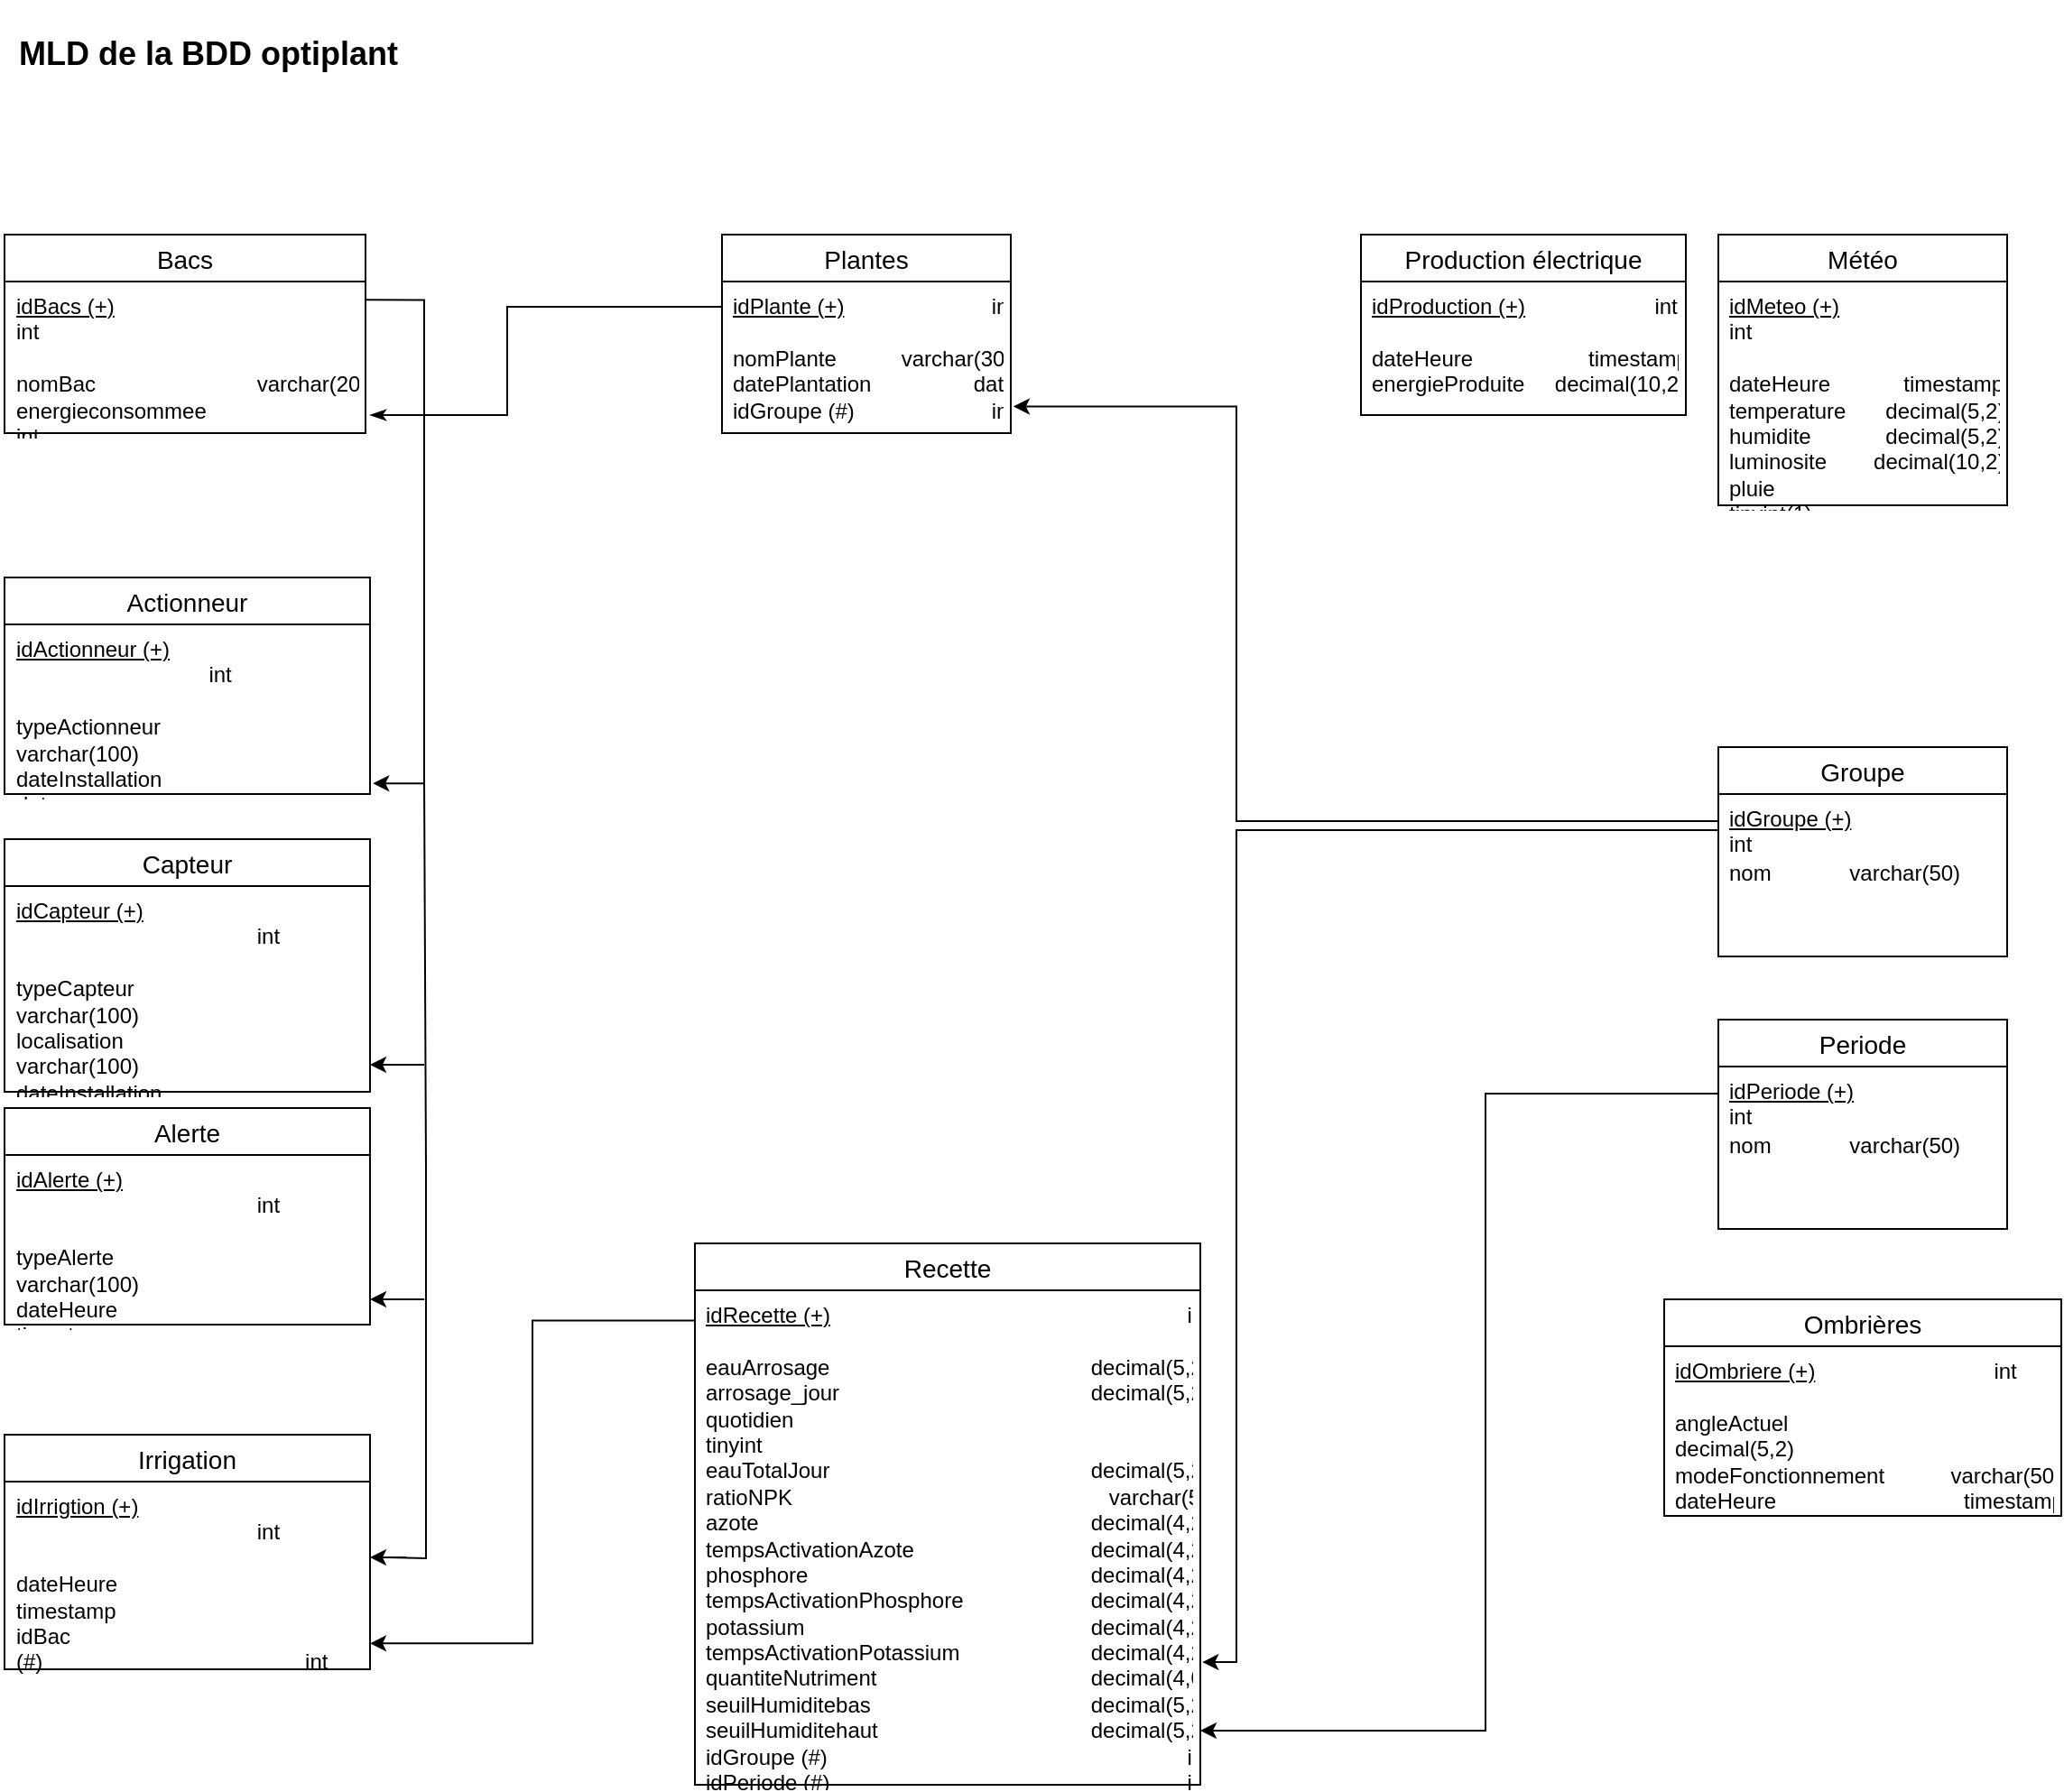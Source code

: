<mxfile version="26.0.16">
  <diagram id="C5RBs43oDa-KdzZeNtuy" name="Page-1">
    <mxGraphModel dx="599" dy="495" grid="1" gridSize="10" guides="1" tooltips="1" connect="1" arrows="1" fold="1" page="1" pageScale="1" pageWidth="1169" pageHeight="1654" math="0" shadow="0">
      <root>
        <mxCell id="WIyWlLk6GJQsqaUBKTNV-0" />
        <mxCell id="WIyWlLk6GJQsqaUBKTNV-1" parent="WIyWlLk6GJQsqaUBKTNV-0" />
        <mxCell id="0RJFwm6MSFstVG_xr5MZ-1" value="Bacs" style="swimlane;fontStyle=0;childLayout=stackLayout;horizontal=1;startSize=26;horizontalStack=0;resizeParent=1;resizeParentMax=0;resizeLast=0;collapsible=1;marginBottom=0;align=center;fontSize=14;" vertex="1" parent="WIyWlLk6GJQsqaUBKTNV-1">
          <mxGeometry x="17.5" y="130" width="200" height="110" as="geometry" />
        </mxCell>
        <mxCell id="0RJFwm6MSFstVG_xr5MZ-2" value="&lt;div&gt;&lt;u&gt;idBacs (+)&lt;/u&gt;&lt;span style=&quot;white-space: pre;&quot;&gt;&#x9;&lt;/span&gt;&lt;span style=&quot;white-space: pre;&quot;&gt;&#x9;&lt;/span&gt;&lt;span style=&quot;white-space: pre;&quot;&gt;&#x9;&lt;/span&gt;&amp;nbsp;&amp;nbsp;&amp;nbsp;&amp;nbsp;&amp;nbsp;&amp;nbsp;&amp;nbsp;&amp;nbsp;&amp;nbsp; &amp;nbsp; &amp;nbsp;&amp;nbsp; int&lt;br&gt;&lt;/div&gt;&lt;div&gt;&lt;br&gt;&lt;/div&gt;&lt;div&gt;nomBac&lt;span style=&quot;white-space: pre;&quot;&gt;&#x9;&lt;span style=&quot;white-space: pre;&quot;&gt;&#x9;&lt;/span&gt;              &lt;span style=&quot;white-space: pre;&quot;&gt;&#x9;&lt;/span&gt;varchar(20)&lt;/span&gt;&lt;/div&gt;&lt;div&gt;energieconsommee&lt;span style=&quot;white-space: pre;&quot;&gt;&#x9;&lt;/span&gt;&lt;span style=&quot;white-space: pre;&quot;&gt;&#x9;&lt;/span&gt;&amp;nbsp;&amp;nbsp;&amp;nbsp;&amp;nbsp;&amp;nbsp;&amp;nbsp; int&lt;br&gt;&lt;/div&gt;&lt;div&gt;idPlante (#)&lt;span style=&quot;white-space: pre;&quot;&gt;&#x9;&lt;/span&gt;&lt;span style=&quot;white-space: pre;&quot;&gt;&#x9;&lt;/span&gt;&lt;span style=&quot;white-space: pre;&quot;&gt;&#x9;&lt;/span&gt;&lt;span style=&quot;white-space: pre;&quot;&gt;&#x9;&lt;/span&gt;&amp;nbsp;&amp;nbsp;&amp;nbsp;&amp;nbsp;&amp;nbsp;&amp;nbsp; int&lt;br&gt;&lt;/div&gt;&lt;div&gt;&lt;br&gt;&lt;/div&gt;" style="text;strokeColor=none;fillColor=none;spacingLeft=4;spacingRight=4;overflow=hidden;rotatable=0;points=[[0,0.5],[1,0.5]];portConstraint=eastwest;fontSize=12;whiteSpace=wrap;html=1;" vertex="1" parent="0RJFwm6MSFstVG_xr5MZ-1">
          <mxGeometry y="26" width="200" height="84" as="geometry" />
        </mxCell>
        <mxCell id="0RJFwm6MSFstVG_xr5MZ-3" value="Plantes" style="swimlane;fontStyle=0;childLayout=stackLayout;horizontal=1;startSize=26;horizontalStack=0;resizeParent=1;resizeParentMax=0;resizeLast=0;collapsible=1;marginBottom=0;align=center;fontSize=14;" vertex="1" parent="WIyWlLk6GJQsqaUBKTNV-1">
          <mxGeometry x="415" y="130" width="160" height="110" as="geometry">
            <mxRectangle x="380" y="360" width="90" height="30" as="alternateBounds" />
          </mxGeometry>
        </mxCell>
        <mxCell id="0RJFwm6MSFstVG_xr5MZ-4" value="&lt;div&gt;&lt;u&gt;idPlante (+)&lt;/u&gt;&lt;span style=&quot;white-space: pre;&quot;&gt;&#x9;&lt;/span&gt;&lt;span style=&quot;white-space: pre;&quot;&gt;&#x9;&lt;/span&gt;&lt;span style=&quot;white-space: pre;&quot;&gt;&#x9;&lt;/span&gt;&amp;nbsp;&amp;nbsp; int&lt;u&gt;&lt;br&gt;&lt;/u&gt;&lt;/div&gt;&lt;div&gt;&lt;br&gt;&lt;/div&gt;&lt;div&gt;nomPlante&lt;span style=&quot;white-space: pre;&quot;&gt;&#x9;&lt;/span&gt;&amp;nbsp;&amp;nbsp;&amp;nbsp; &lt;span style=&quot;white-space: pre;&quot;&gt;varchar(30)&lt;/span&gt;&lt;/div&gt;&lt;div&gt;datePlantation&lt;span style=&quot;white-space: pre;&quot;&gt;&#x9;&lt;/span&gt;&lt;span style=&quot;white-space: pre;&quot;&gt;&#x9;&lt;/span&gt;&lt;span style=&quot;white-space: pre;&quot;&gt;&#x9;&lt;/span&gt;date&lt;/div&gt;&lt;div&gt;idGroupe (#)&lt;span style=&quot;white-space: pre;&quot;&gt;&#x9;&lt;/span&gt;&lt;span style=&quot;white-space: pre;&quot;&gt;&#x9;&lt;/span&gt;&lt;span style=&quot;white-space: pre;&quot;&gt;&#x9;&lt;/span&gt;&amp;nbsp;&amp;nbsp; int&lt;/div&gt;" style="text;strokeColor=none;fillColor=none;spacingLeft=4;spacingRight=4;overflow=hidden;rotatable=0;points=[[0,0.5],[1,0.5]];portConstraint=eastwest;fontSize=12;whiteSpace=wrap;html=1;" vertex="1" parent="0RJFwm6MSFstVG_xr5MZ-3">
          <mxGeometry y="26" width="160" height="84" as="geometry" />
        </mxCell>
        <mxCell id="0RJFwm6MSFstVG_xr5MZ-5" value="" style="endArrow=classicThin;html=1;rounded=0;endFill=1;edgeStyle=orthogonalEdgeStyle;" edge="1" parent="WIyWlLk6GJQsqaUBKTNV-1">
          <mxGeometry relative="1" as="geometry">
            <mxPoint x="415" y="170" as="sourcePoint" />
            <mxPoint x="220" y="230" as="targetPoint" />
            <Array as="points">
              <mxPoint x="296" y="170" />
              <mxPoint x="296" y="230" />
              <mxPoint x="230" y="230" />
            </Array>
          </mxGeometry>
        </mxCell>
        <mxCell id="0RJFwm6MSFstVG_xr5MZ-10" value="Actionneur" style="swimlane;fontStyle=0;childLayout=stackLayout;horizontal=1;startSize=26;horizontalStack=0;resizeParent=1;resizeParentMax=0;resizeLast=0;collapsible=1;marginBottom=0;align=center;fontSize=14;" vertex="1" parent="WIyWlLk6GJQsqaUBKTNV-1">
          <mxGeometry x="17.5" y="320" width="202.5" height="120" as="geometry" />
        </mxCell>
        <mxCell id="0RJFwm6MSFstVG_xr5MZ-11" value="&lt;div&gt;&lt;u&gt;idActionneur (+)&lt;/u&gt;&lt;span style=&quot;white-space: pre;&quot;&gt;&#x9;&lt;/span&gt;&lt;span style=&quot;white-space: pre;&quot;&gt;&#x9;&lt;/span&gt;&lt;span style=&quot;white-space: pre;&quot;&gt;&#x9;&lt;/span&gt;&lt;span style=&quot;white-space: pre;&quot;&gt;&#x9;&lt;/span&gt;int&lt;/div&gt;&lt;div&gt;&lt;br&gt;&lt;/div&gt;&lt;div&gt;typeActionneur&lt;span style=&quot;white-space: pre;&quot;&gt;&#x9;&lt;/span&gt;&amp;nbsp;&amp;nbsp;&amp;nbsp;&amp;nbsp;&amp;nbsp;&amp;nbsp; varchar(100) &lt;br&gt;&lt;/div&gt;&lt;div&gt;dateInstallation&lt;span style=&quot;white-space: pre;&quot;&gt;&#x9;&lt;/span&gt;&lt;span style=&quot;white-space: pre;&quot;&gt;&#x9;&lt;/span&gt;&lt;span style=&quot;white-space: pre;&quot;&gt;&#x9;&lt;/span&gt;&amp;nbsp;&amp;nbsp;&amp;nbsp;&amp;nbsp; date&lt;/div&gt;&lt;div&gt;datemaintenance&lt;span style=&quot;white-space: pre;&quot;&gt;&#x9;&lt;/span&gt;&lt;span style=&quot;white-space: pre;&quot;&gt;&#x9;&lt;/span&gt;&lt;span style=&quot;white-space: pre;&quot;&gt;&#x9;&lt;/span&gt;&amp;nbsp;&amp;nbsp;&amp;nbsp;&amp;nbsp; date&lt;br&gt;&lt;/div&gt;&lt;div&gt;idBac (#)&lt;span style=&quot;white-space: pre;&quot;&gt;&#x9;&lt;/span&gt;&lt;span style=&quot;white-space: pre;&quot;&gt;&#x9;&lt;/span&gt;&lt;span style=&quot;white-space: pre;&quot;&gt;&#x9;&lt;/span&gt;&lt;span style=&quot;white-space: pre;&quot;&gt;&#x9;&lt;/span&gt;&lt;span style=&quot;white-space: pre;&quot;&gt;&#x9;&lt;/span&gt;&lt;span style=&quot;white-space: pre;&quot;&gt;&#x9;&lt;/span&gt;int&lt;br&gt;&lt;/div&gt;" style="text;strokeColor=none;fillColor=none;spacingLeft=4;spacingRight=4;overflow=hidden;rotatable=0;points=[[0,0.5],[1,0.5]];portConstraint=eastwest;fontSize=12;whiteSpace=wrap;html=1;" vertex="1" parent="0RJFwm6MSFstVG_xr5MZ-10">
          <mxGeometry y="26" width="202.5" height="94" as="geometry" />
        </mxCell>
        <mxCell id="0RJFwm6MSFstVG_xr5MZ-16" value="Capteur" style="swimlane;fontStyle=0;childLayout=stackLayout;horizontal=1;startSize=26;horizontalStack=0;resizeParent=1;resizeParentMax=0;resizeLast=0;collapsible=1;marginBottom=0;align=center;fontSize=14;" vertex="1" parent="WIyWlLk6GJQsqaUBKTNV-1">
          <mxGeometry x="17.5" y="465" width="202.5" height="140" as="geometry" />
        </mxCell>
        <mxCell id="0RJFwm6MSFstVG_xr5MZ-17" value="&lt;div&gt;&lt;u&gt;idCapteur (+)&lt;/u&gt;&lt;span style=&quot;white-space: pre;&quot;&gt;&#x9;&lt;/span&gt;&lt;span style=&quot;white-space: pre;&quot;&gt;&lt;/span&gt;&lt;span style=&quot;white-space: pre;&quot;&gt;&#x9;&lt;/span&gt;&lt;span style=&quot;white-space: pre;&quot;&gt;&#x9;&lt;/span&gt;&lt;span style=&quot;white-space: pre;&quot;&gt;&#x9;&lt;span style=&quot;white-space: pre;&quot;&gt;&#x9;&lt;/span&gt;int&lt;/span&gt;&lt;u&gt;&lt;/u&gt;&lt;/div&gt;&lt;div&gt;&lt;br&gt;&lt;/div&gt;&lt;div&gt;typeCapteur&lt;span style=&quot;white-space: pre;&quot;&gt;&#x9;&lt;/span&gt;&lt;span style=&quot;white-space: pre;&quot;&gt;&#x9;&lt;/span&gt;&amp;nbsp;&amp;nbsp;&amp;nbsp;&amp;nbsp;&amp;nbsp;&amp;nbsp; varchar(100)&lt;/div&gt;&lt;div&gt;localisation&lt;span style=&quot;white-space: pre;&quot;&gt;&#x9;&lt;/span&gt;&lt;span style=&quot;white-space: pre;&quot;&gt;&#x9;&lt;/span&gt;&amp;nbsp;&amp;nbsp;&amp;nbsp;&amp;nbsp;&amp;nbsp;&amp;nbsp; varchar(100)&lt;/div&gt;&lt;div&gt;dateInstallation&lt;span style=&quot;white-space: pre;&quot;&gt;&#x9;&lt;/span&gt;&lt;span style=&quot;white-space: pre;&quot;&gt;&#x9;&lt;/span&gt;&lt;span style=&quot;white-space: pre;&quot;&gt;&#x9;&lt;/span&gt;&amp;nbsp;&amp;nbsp;&amp;nbsp;&amp;nbsp; date&lt;/div&gt;&lt;div&gt;datemaintenance&lt;span style=&quot;white-space: pre;&quot;&gt;&#x9;&lt;/span&gt;&lt;span style=&quot;white-space: pre;&quot;&gt;&#x9;&lt;/span&gt;&lt;span style=&quot;white-space: pre;&quot;&gt;&#x9;&lt;/span&gt;&amp;nbsp;&amp;nbsp;&amp;nbsp;&amp;nbsp; date&lt;br&gt;&lt;/div&gt;&lt;div&gt;idBac (#)&lt;span style=&quot;white-space: pre;&quot;&gt;&#x9;&lt;/span&gt;&lt;span style=&quot;white-space: pre;&quot;&gt;&#x9;&lt;/span&gt;&lt;span style=&quot;white-space: pre;&quot;&gt;&#x9;&lt;/span&gt;&lt;span style=&quot;white-space: pre;&quot;&gt;&#x9;&lt;/span&gt;&lt;span style=&quot;white-space: pre;&quot;&gt;&#x9;&lt;/span&gt;&lt;span style=&quot;white-space: pre;&quot;&gt;&#x9;&lt;/span&gt;int&lt;br&gt;&lt;/div&gt;" style="text;strokeColor=none;fillColor=none;spacingLeft=4;spacingRight=4;overflow=hidden;rotatable=0;points=[[0,0.5],[1,0.5]];portConstraint=eastwest;fontSize=12;whiteSpace=wrap;html=1;" vertex="1" parent="0RJFwm6MSFstVG_xr5MZ-16">
          <mxGeometry y="26" width="202.5" height="114" as="geometry" />
        </mxCell>
        <mxCell id="0RJFwm6MSFstVG_xr5MZ-22" value="Alerte" style="swimlane;fontStyle=0;childLayout=stackLayout;horizontal=1;startSize=26;horizontalStack=0;resizeParent=1;resizeParentMax=0;resizeLast=0;collapsible=1;marginBottom=0;align=center;fontSize=14;" vertex="1" parent="WIyWlLk6GJQsqaUBKTNV-1">
          <mxGeometry x="17.5" y="614" width="202.5" height="120" as="geometry" />
        </mxCell>
        <mxCell id="0RJFwm6MSFstVG_xr5MZ-23" value="&lt;div&gt;&lt;u&gt;idAlerte (+)&lt;/u&gt;&lt;span style=&quot;white-space: pre;&quot;&gt;&#x9;&lt;/span&gt;&lt;span style=&quot;white-space: pre;&quot;&gt;&#x9;&lt;/span&gt;&lt;span style=&quot;white-space: pre;&quot;&gt;&#x9;&lt;/span&gt;&lt;span style=&quot;white-space: pre;&quot;&gt;&#x9;&lt;/span&gt;&lt;span style=&quot;white-space: pre;&quot;&gt;&#x9;&lt;/span&gt;int&lt;/div&gt;&lt;div&gt;&lt;br&gt;&lt;/div&gt;&lt;div&gt;typeAlerte&lt;span style=&quot;white-space: pre;&quot;&gt;&#x9;&lt;/span&gt;&lt;span style=&quot;white-space: pre;&quot;&gt;&#x9;&lt;/span&gt;&amp;nbsp;&amp;nbsp;&amp;nbsp;&amp;nbsp;&amp;nbsp;&amp;nbsp; varchar(100)&lt;/div&gt;&lt;div&gt;dateHeure&lt;span style=&quot;white-space: pre;&quot;&gt;&#x9;&lt;/span&gt;&lt;span style=&quot;white-space: pre;&quot;&gt;&#x9;&lt;/span&gt;&lt;span style=&quot;white-space: pre;&quot;&gt;&#x9;&lt;/span&gt;&amp;nbsp;&amp;nbsp; timestamp&lt;/div&gt;&lt;div&gt;message&lt;span style=&quot;white-space: pre;&quot;&gt;&#x9;&lt;/span&gt;&lt;span style=&quot;white-space: pre;&quot;&gt;&#x9;&lt;/span&gt;&lt;span style=&quot;white-space: pre;&quot;&gt;&#x9;&lt;/span&gt;&lt;span style=&quot;white-space: pre;&quot;&gt;&#x9;&lt;/span&gt;&amp;nbsp;&amp;nbsp;&amp;nbsp;&amp;nbsp;&amp;nbsp; text&lt;/div&gt;&lt;div&gt;&lt;div&gt;idBac (#)&lt;span style=&quot;white-space: pre;&quot;&gt;&#x9;&lt;/span&gt;&lt;span style=&quot;white-space: pre;&quot;&gt;&#x9;&lt;/span&gt;&lt;span style=&quot;white-space: pre;&quot;&gt;&#x9;&lt;/span&gt;&lt;span style=&quot;white-space: pre;&quot;&gt;&#x9;&lt;/span&gt;&lt;span style=&quot;white-space: pre;&quot;&gt;&#x9;&lt;/span&gt;&lt;span style=&quot;white-space: pre;&quot;&gt;&#x9;&lt;/span&gt;int&lt;/div&gt;&lt;/div&gt;" style="text;strokeColor=none;fillColor=none;spacingLeft=4;spacingRight=4;overflow=hidden;rotatable=0;points=[[0,0.5],[1,0.5]];portConstraint=eastwest;fontSize=12;whiteSpace=wrap;html=1;" vertex="1" parent="0RJFwm6MSFstVG_xr5MZ-22">
          <mxGeometry y="26" width="202.5" height="94" as="geometry" />
        </mxCell>
        <mxCell id="0RJFwm6MSFstVG_xr5MZ-29" value="&amp;nbsp;" style="text;strokeColor=none;fillColor=none;spacingLeft=4;spacingRight=4;overflow=hidden;rotatable=0;points=[[0,0.5],[1,0.5]];portConstraint=eastwest;fontSize=12;whiteSpace=wrap;html=1;" vertex="1" parent="WIyWlLk6GJQsqaUBKTNV-1">
          <mxGeometry x="938.5" y="494" width="160" height="30" as="geometry" />
        </mxCell>
        <mxCell id="0RJFwm6MSFstVG_xr5MZ-30" value="Groupe" style="swimlane;fontStyle=0;childLayout=stackLayout;horizontal=1;startSize=26;horizontalStack=0;resizeParent=1;resizeParentMax=0;resizeLast=0;collapsible=1;marginBottom=0;align=center;fontSize=14;" vertex="1" parent="WIyWlLk6GJQsqaUBKTNV-1">
          <mxGeometry x="967" y="414" width="160" height="116" as="geometry">
            <mxRectangle x="380" y="360" width="90" height="30" as="alternateBounds" />
          </mxGeometry>
        </mxCell>
        <mxCell id="0RJFwm6MSFstVG_xr5MZ-31" value="&lt;u&gt;idGroupe (+)&lt;/u&gt;&lt;span style=&quot;white-space: pre;&quot;&gt;&#x9;&lt;/span&gt;&lt;span style=&quot;white-space: pre;&quot;&gt;&#x9;&lt;/span&gt;&lt;span style=&quot;white-space: pre;&quot;&gt;&#x9;&lt;/span&gt;&amp;nbsp; int&lt;u&gt;&lt;br&gt;&lt;/u&gt;" style="text;strokeColor=none;fillColor=none;spacingLeft=4;spacingRight=4;overflow=hidden;rotatable=0;points=[[0,0.5],[1,0.5]];portConstraint=eastwest;fontSize=12;whiteSpace=wrap;html=1;" vertex="1" parent="0RJFwm6MSFstVG_xr5MZ-30">
          <mxGeometry y="26" width="160" height="30" as="geometry" />
        </mxCell>
        <mxCell id="0RJFwm6MSFstVG_xr5MZ-32" value="nom&lt;span style=&quot;white-space: pre;&quot;&gt;&#x9;&lt;/span&gt;&lt;span style=&quot;white-space: pre;&quot;&gt;&#x9;&lt;/span&gt;&amp;nbsp;&amp;nbsp;&amp;nbsp; varchar(50)" style="text;strokeColor=none;fillColor=none;spacingLeft=4;spacingRight=4;overflow=hidden;rotatable=0;points=[[0,0.5],[1,0.5]];portConstraint=eastwest;fontSize=12;whiteSpace=wrap;html=1;" vertex="1" parent="0RJFwm6MSFstVG_xr5MZ-30">
          <mxGeometry y="56" width="160" height="30" as="geometry" />
        </mxCell>
        <mxCell id="0RJFwm6MSFstVG_xr5MZ-33" value="&amp;nbsp;" style="text;strokeColor=none;fillColor=none;spacingLeft=4;spacingRight=4;overflow=hidden;rotatable=0;points=[[0,0.5],[1,0.5]];portConstraint=eastwest;fontSize=12;whiteSpace=wrap;html=1;" vertex="1" parent="0RJFwm6MSFstVG_xr5MZ-30">
          <mxGeometry y="86" width="160" height="30" as="geometry" />
        </mxCell>
        <mxCell id="0RJFwm6MSFstVG_xr5MZ-38" value="&amp;nbsp;" style="text;strokeColor=none;fillColor=none;spacingLeft=4;spacingRight=4;overflow=hidden;rotatable=0;points=[[0,0.5],[1,0.5]];portConstraint=eastwest;fontSize=12;whiteSpace=wrap;html=1;" vertex="1" parent="WIyWlLk6GJQsqaUBKTNV-1">
          <mxGeometry x="967" y="608" width="160" height="30" as="geometry" />
        </mxCell>
        <mxCell id="0RJFwm6MSFstVG_xr5MZ-42" value="Periode" style="swimlane;fontStyle=0;childLayout=stackLayout;horizontal=1;startSize=26;horizontalStack=0;resizeParent=1;resizeParentMax=0;resizeLast=0;collapsible=1;marginBottom=0;align=center;fontSize=14;" vertex="1" parent="WIyWlLk6GJQsqaUBKTNV-1">
          <mxGeometry x="967" y="565" width="160" height="116" as="geometry">
            <mxRectangle x="380" y="360" width="90" height="30" as="alternateBounds" />
          </mxGeometry>
        </mxCell>
        <mxCell id="0RJFwm6MSFstVG_xr5MZ-43" value="&lt;u&gt;idPeriode (+)&lt;/u&gt;&lt;span style=&quot;white-space: pre;&quot;&gt;&#x9;&lt;/span&gt;&lt;span style=&quot;white-space: pre;&quot;&gt;&#x9;&lt;/span&gt;&lt;span style=&quot;white-space: pre;&quot;&gt;&#x9;&lt;/span&gt;&amp;nbsp; int" style="text;strokeColor=none;fillColor=none;spacingLeft=4;spacingRight=4;overflow=hidden;rotatable=0;points=[[0,0.5],[1,0.5]];portConstraint=eastwest;fontSize=12;whiteSpace=wrap;html=1;" vertex="1" parent="0RJFwm6MSFstVG_xr5MZ-42">
          <mxGeometry y="26" width="160" height="30" as="geometry" />
        </mxCell>
        <mxCell id="0RJFwm6MSFstVG_xr5MZ-44" value="nom&lt;span style=&quot;white-space: pre;&quot;&gt;&#x9;&lt;/span&gt;&lt;span style=&quot;white-space: pre;&quot;&gt;&#x9;&lt;/span&gt;&lt;span style=&quot;white-space: pre;&quot;&gt;    varchar(50)&lt;/span&gt;&lt;span style=&quot;white-space: pre;&quot;&gt;&#x9;&lt;/span&gt;" style="text;strokeColor=none;fillColor=none;spacingLeft=4;spacingRight=4;overflow=hidden;rotatable=0;points=[[0,0.5],[1,0.5]];portConstraint=eastwest;fontSize=12;whiteSpace=wrap;html=1;" vertex="1" parent="0RJFwm6MSFstVG_xr5MZ-42">
          <mxGeometry y="56" width="160" height="30" as="geometry" />
        </mxCell>
        <mxCell id="0RJFwm6MSFstVG_xr5MZ-45" value="&amp;nbsp;" style="text;strokeColor=none;fillColor=none;spacingLeft=4;spacingRight=4;overflow=hidden;rotatable=0;points=[[0,0.5],[1,0.5]];portConstraint=eastwest;fontSize=12;whiteSpace=wrap;html=1;" vertex="1" parent="0RJFwm6MSFstVG_xr5MZ-42">
          <mxGeometry y="86" width="160" height="30" as="geometry" />
        </mxCell>
        <mxCell id="0RJFwm6MSFstVG_xr5MZ-46" value="Irrigation" style="swimlane;fontStyle=0;childLayout=stackLayout;horizontal=1;startSize=26;horizontalStack=0;resizeParent=1;resizeParentMax=0;resizeLast=0;collapsible=1;marginBottom=0;align=center;fontSize=14;" vertex="1" parent="WIyWlLk6GJQsqaUBKTNV-1">
          <mxGeometry x="17.5" y="795" width="202.5" height="130" as="geometry" />
        </mxCell>
        <mxCell id="0RJFwm6MSFstVG_xr5MZ-77" style="edgeStyle=orthogonalEdgeStyle;rounded=0;orthogonalLoop=1;jettySize=auto;html=1;endArrow=none;startFill=0;" edge="1" parent="0RJFwm6MSFstVG_xr5MZ-46">
          <mxGeometry relative="1" as="geometry">
            <mxPoint x="232.5" y="-365" as="targetPoint" />
            <mxPoint x="212.5" y="68" as="sourcePoint" />
          </mxGeometry>
        </mxCell>
        <mxCell id="0RJFwm6MSFstVG_xr5MZ-47" value="&lt;div&gt;&lt;u&gt;idIrrigtion (+)&lt;/u&gt;&lt;span style=&quot;white-space: pre;&quot;&gt;&#x9;&lt;/span&gt;&lt;span style=&quot;white-space: pre;&quot;&gt;&#x9;&lt;/span&gt;&lt;span style=&quot;white-space: pre;&quot;&gt;&#x9;&lt;/span&gt;&lt;span style=&quot;white-space: pre;&quot;&gt;&#x9;&lt;/span&gt;&lt;span style=&quot;white-space: pre;&quot;&gt;&#x9;&lt;/span&gt;int&lt;/div&gt;&lt;div&gt;&lt;br&gt;&lt;/div&gt;&lt;div&gt;dateHeure&lt;span style=&quot;white-space: pre;&quot;&gt;&#x9;&lt;/span&gt;&lt;span style=&quot;white-space: pre;&quot;&gt;&#x9;&lt;/span&gt;&lt;span style=&quot;white-space: pre;&quot;&gt;&#x9;&lt;/span&gt;&amp;nbsp;&amp;nbsp; timestamp&lt;/div&gt;&lt;div&gt;&lt;div&gt;idBac (#)&lt;span style=&quot;white-space: pre;&quot;&gt;&#x9;&lt;/span&gt;&lt;span style=&quot;white-space: pre;&quot;&gt;&#x9;&lt;/span&gt;&lt;span style=&quot;white-space: pre;&quot;&gt;&#x9;&lt;/span&gt;&lt;span style=&quot;white-space: pre;&quot;&gt;&#x9;&lt;/span&gt;&lt;span style=&quot;white-space: pre;&quot;&gt;&#x9;&lt;/span&gt;&lt;span style=&quot;white-space: pre;&quot;&gt;&#x9;&lt;/span&gt;int&lt;/div&gt;&lt;div&gt;&lt;div&gt;idRecette (#)&lt;span style=&quot;white-space: pre;&quot;&gt;&#x9;&lt;/span&gt;&lt;span style=&quot;white-space: pre;&quot;&gt;&#x9;&lt;/span&gt;&lt;span style=&quot;white-space: pre;&quot;&gt;&#x9;&lt;/span&gt;&lt;span style=&quot;white-space: pre;&quot;&gt;&#x9;&lt;/span&gt;&lt;span style=&quot;white-space: pre;&quot;&gt;&#x9;&lt;/span&gt;int&lt;/div&gt;&lt;/div&gt;&lt;/div&gt;&lt;div&gt;&lt;br&gt;&lt;/div&gt;" style="text;strokeColor=none;fillColor=none;spacingLeft=4;spacingRight=4;overflow=hidden;rotatable=0;points=[[0,0.5],[1,0.5]];portConstraint=eastwest;fontSize=12;whiteSpace=wrap;html=1;" vertex="1" parent="0RJFwm6MSFstVG_xr5MZ-46">
          <mxGeometry y="26" width="202.5" height="104" as="geometry" />
        </mxCell>
        <mxCell id="0RJFwm6MSFstVG_xr5MZ-64" value="&lt;h2&gt;MLD de la BDD optiplant &lt;br&gt;&lt;/h2&gt;" style="text;html=1;align=center;verticalAlign=middle;resizable=0;points=[];autosize=1;strokeColor=none;fillColor=none;" vertex="1" parent="WIyWlLk6GJQsqaUBKTNV-1">
          <mxGeometry x="15" width="230" height="60" as="geometry" />
        </mxCell>
        <mxCell id="0RJFwm6MSFstVG_xr5MZ-65" value="Météo" style="swimlane;fontStyle=0;childLayout=stackLayout;horizontal=1;startSize=26;horizontalStack=0;resizeParent=1;resizeParentMax=0;resizeLast=0;collapsible=1;marginBottom=0;align=center;fontSize=14;" vertex="1" parent="WIyWlLk6GJQsqaUBKTNV-1">
          <mxGeometry x="967" y="130" width="160" height="150" as="geometry" />
        </mxCell>
        <mxCell id="0RJFwm6MSFstVG_xr5MZ-66" value="&lt;div&gt;&lt;u&gt;idMeteo (+)&lt;/u&gt;&lt;span style=&quot;white-space: pre;&quot;&gt;&#x9;&lt;/span&gt;&lt;span style=&quot;white-space: pre;&quot;&gt;&#x9;&lt;/span&gt;&lt;span style=&quot;white-space: pre;&quot;&gt;&#x9;&lt;/span&gt;&amp;nbsp;&amp;nbsp; int&lt;/div&gt;&lt;div&gt;&lt;br&gt;&lt;/div&gt;&lt;div&gt;dateHeure&lt;span style=&quot;white-space: pre;&quot;&gt;&#x9;&lt;/span&gt;&lt;span style=&quot;white-space: pre;&quot;&gt;     timestamp&lt;/span&gt;&lt;/div&gt;&lt;div&gt;temperature&lt;span style=&quot;white-space: pre;&quot;&gt;&#x9;&lt;/span&gt;&amp;nbsp; decimal(5,2)&lt;/div&gt;&lt;div&gt;humidite&lt;span style=&quot;white-space: pre;&quot;&gt;&#x9;&lt;/span&gt;&lt;span style=&quot;white-space: pre;&quot;&gt;&#x9;&lt;/span&gt;&amp;nbsp; decimal(5,2)&lt;br&gt;&lt;/div&gt;&lt;div&gt;luminosite&lt;span style=&quot;white-space: pre;&quot;&gt;&#x9;&lt;/span&gt;decimal(10,2)&lt;br&gt;          pluie&lt;span style=&quot;white-space: pre;&quot;&gt;&#x9;&lt;/span&gt;&lt;span style=&quot;white-space: pre;&quot;&gt;&#x9;&lt;/span&gt;&lt;span style=&quot;white-space: pre;&quot;&gt;&#x9;&lt;/span&gt; tinyint(1)&lt;br&gt;&lt;/div&gt;&lt;div&gt;vent&lt;span style=&quot;white-space: pre;&quot;&gt;&#x9;&lt;/span&gt;&lt;span style=&quot;white-space: pre;&quot;&gt;&#x9;&lt;/span&gt;&lt;span style=&quot;white-space: pre;&quot;&gt;&#x9;&lt;/span&gt;&lt;span style=&quot;white-space: pre;&quot;&gt;&#x9;&lt;/span&gt;&lt;span style=&quot;white-space: pre;&quot;&gt;&#x9;&lt;/span&gt;&amp;nbsp;&amp;nbsp; int&lt;br&gt;&lt;/div&gt;" style="text;strokeColor=none;fillColor=none;spacingLeft=4;spacingRight=4;overflow=hidden;rotatable=0;points=[[0,0.5],[1,0.5]];portConstraint=eastwest;fontSize=12;whiteSpace=wrap;html=1;" vertex="1" parent="0RJFwm6MSFstVG_xr5MZ-65">
          <mxGeometry y="26" width="160" height="124" as="geometry" />
        </mxCell>
        <mxCell id="0RJFwm6MSFstVG_xr5MZ-67" value="Production électrique" style="swimlane;fontStyle=0;childLayout=stackLayout;horizontal=1;startSize=26;horizontalStack=0;resizeParent=1;resizeParentMax=0;resizeLast=0;collapsible=1;marginBottom=0;align=center;fontSize=14;" vertex="1" parent="WIyWlLk6GJQsqaUBKTNV-1">
          <mxGeometry x="769" y="130" width="180" height="100" as="geometry" />
        </mxCell>
        <mxCell id="0RJFwm6MSFstVG_xr5MZ-68" value="&lt;div&gt;&lt;u&gt;idProduction (+)&lt;/u&gt;&lt;span style=&quot;white-space: pre;&quot;&gt;&#x9;&lt;/span&gt;&lt;span style=&quot;white-space: pre;&quot;&gt;&#x9;    &lt;/span&gt;&amp;nbsp;&amp;nbsp; int&lt;u&gt;&lt;br&gt;&lt;/u&gt;&lt;/div&gt;&lt;div&gt;&lt;br&gt;&lt;/div&gt;&lt;div&gt;dateHeure&lt;span style=&quot;white-space: pre;&quot;&gt;&#x9;&lt;/span&gt;&lt;span style=&quot;white-space: pre;&quot;&gt;&#x9;    &lt;/span&gt;timestamp&lt;/div&gt;&lt;div&gt;energieProduite&amp;nbsp;&amp;nbsp;&amp;nbsp;&amp;nbsp; decimal(10,2)&lt;br&gt;&lt;/div&gt;" style="text;strokeColor=none;fillColor=none;spacingLeft=4;spacingRight=4;overflow=hidden;rotatable=0;points=[[0,0.5],[1,0.5]];portConstraint=eastwest;fontSize=12;whiteSpace=wrap;html=1;" vertex="1" parent="0RJFwm6MSFstVG_xr5MZ-67">
          <mxGeometry y="26" width="180" height="74" as="geometry" />
        </mxCell>
        <mxCell id="0RJFwm6MSFstVG_xr5MZ-70" style="edgeStyle=orthogonalEdgeStyle;rounded=0;orthogonalLoop=1;jettySize=auto;html=1;exitX=1;exitY=0.121;exitDx=0;exitDy=0;exitPerimeter=0;entryX=1.008;entryY=0.937;entryDx=0;entryDy=0;entryPerimeter=0;" edge="1" parent="WIyWlLk6GJQsqaUBKTNV-1" source="0RJFwm6MSFstVG_xr5MZ-2" target="0RJFwm6MSFstVG_xr5MZ-11">
          <mxGeometry relative="1" as="geometry">
            <mxPoint x="224" y="434" as="targetPoint" />
            <mxPoint x="220" y="170" as="sourcePoint" />
            <Array as="points">
              <mxPoint x="218" y="167" />
              <mxPoint x="250" y="167" />
              <mxPoint x="250" y="434" />
            </Array>
          </mxGeometry>
        </mxCell>
        <mxCell id="0RJFwm6MSFstVG_xr5MZ-78" value="" style="endArrow=classic;html=1;rounded=0;" edge="1" parent="WIyWlLk6GJQsqaUBKTNV-1">
          <mxGeometry width="50" height="50" relative="1" as="geometry">
            <mxPoint x="240" y="863" as="sourcePoint" />
            <mxPoint x="220" y="863" as="targetPoint" />
          </mxGeometry>
        </mxCell>
        <mxCell id="0RJFwm6MSFstVG_xr5MZ-79" style="edgeStyle=orthogonalEdgeStyle;rounded=0;orthogonalLoop=1;jettySize=auto;html=1;exitX=0.002;exitY=0.061;exitDx=0;exitDy=0;entryX=1;entryY=0.862;entryDx=0;entryDy=0;entryPerimeter=0;exitPerimeter=0;" edge="1" parent="WIyWlLk6GJQsqaUBKTNV-1" source="0RJFwm6MSFstVG_xr5MZ-53" target="0RJFwm6MSFstVG_xr5MZ-47">
          <mxGeometry relative="1" as="geometry">
            <mxPoint x="190" y="900" as="targetPoint" />
          </mxGeometry>
        </mxCell>
        <mxCell id="0RJFwm6MSFstVG_xr5MZ-80" style="edgeStyle=orthogonalEdgeStyle;rounded=0;orthogonalLoop=1;jettySize=auto;html=1;entryX=1;entryY=0.894;entryDx=0;entryDy=0;entryPerimeter=0;exitX=0;exitY=0.5;exitDx=0;exitDy=0;" edge="1" parent="WIyWlLk6GJQsqaUBKTNV-1" source="0RJFwm6MSFstVG_xr5MZ-43" target="0RJFwm6MSFstVG_xr5MZ-53">
          <mxGeometry relative="1" as="geometry">
            <mxPoint x="690.0" y="968.272" as="targetPoint" />
            <mxPoint x="975.32" y="605" as="sourcePoint" />
            <Array as="points">
              <mxPoint x="838" y="606" />
              <mxPoint x="838" y="959" />
              <mxPoint x="680" y="959" />
            </Array>
          </mxGeometry>
        </mxCell>
        <mxCell id="0RJFwm6MSFstVG_xr5MZ-81" style="edgeStyle=orthogonalEdgeStyle;rounded=0;orthogonalLoop=1;jettySize=auto;html=1;exitX=0;exitY=0.5;exitDx=0;exitDy=0;entryX=1.004;entryY=0.752;entryDx=0;entryDy=0;entryPerimeter=0;" edge="1" parent="WIyWlLk6GJQsqaUBKTNV-1" target="0RJFwm6MSFstVG_xr5MZ-53">
          <mxGeometry relative="1" as="geometry">
            <mxPoint x="967" y="460" as="sourcePoint" />
            <mxPoint x="690" y="910" as="targetPoint" />
            <Array as="points">
              <mxPoint x="700" y="460" />
              <mxPoint x="700" y="921" />
            </Array>
          </mxGeometry>
        </mxCell>
        <mxCell id="0RJFwm6MSFstVG_xr5MZ-82" style="edgeStyle=orthogonalEdgeStyle;rounded=0;orthogonalLoop=1;jettySize=auto;html=1;exitX=0;exitY=0.5;exitDx=0;exitDy=0;entryX=1.009;entryY=0.824;entryDx=0;entryDy=0;entryPerimeter=0;" edge="1" parent="WIyWlLk6GJQsqaUBKTNV-1" source="0RJFwm6MSFstVG_xr5MZ-31" target="0RJFwm6MSFstVG_xr5MZ-4">
          <mxGeometry relative="1" as="geometry">
            <Array as="points">
              <mxPoint x="700" y="455" />
              <mxPoint x="700" y="225" />
            </Array>
          </mxGeometry>
        </mxCell>
        <mxCell id="0RJFwm6MSFstVG_xr5MZ-86" value="" style="endArrow=classic;html=1;rounded=0;" edge="1" parent="WIyWlLk6GJQsqaUBKTNV-1">
          <mxGeometry width="50" height="50" relative="1" as="geometry">
            <mxPoint x="250" y="590" as="sourcePoint" />
            <mxPoint x="220" y="590" as="targetPoint" />
          </mxGeometry>
        </mxCell>
        <mxCell id="0RJFwm6MSFstVG_xr5MZ-87" value="" style="endArrow=classic;html=1;rounded=0;" edge="1" parent="WIyWlLk6GJQsqaUBKTNV-1">
          <mxGeometry width="50" height="50" relative="1" as="geometry">
            <mxPoint x="250" y="720" as="sourcePoint" />
            <mxPoint x="220" y="720" as="targetPoint" />
          </mxGeometry>
        </mxCell>
        <mxCell id="0RJFwm6MSFstVG_xr5MZ-88" value="" style="group" vertex="1" connectable="0" parent="WIyWlLk6GJQsqaUBKTNV-1">
          <mxGeometry x="400" y="689" width="280" height="300" as="geometry" />
        </mxCell>
        <mxCell id="0RJFwm6MSFstVG_xr5MZ-52" value="Recette" style="swimlane;fontStyle=0;childLayout=stackLayout;horizontal=1;startSize=26;horizontalStack=0;resizeParent=1;resizeParentMax=0;resizeLast=0;collapsible=1;marginBottom=0;align=center;fontSize=14;movable=1;resizable=1;rotatable=1;deletable=1;editable=1;locked=0;connectable=1;container=1;" vertex="1" parent="0RJFwm6MSFstVG_xr5MZ-88">
          <mxGeometry width="280" height="300" as="geometry">
            <mxRectangle x="380" y="360" width="90" height="30" as="alternateBounds" />
          </mxGeometry>
        </mxCell>
        <mxCell id="0RJFwm6MSFstVG_xr5MZ-53" value="&lt;div&gt;&lt;u&gt;idRecette (+)&lt;/u&gt;&lt;span style=&quot;white-space: pre;&quot;&gt;&#x9;&lt;/span&gt;&lt;span style=&quot;white-space: pre;&quot;&gt;&#x9;&lt;/span&gt;&lt;span style=&quot;white-space: pre;&quot;&gt;&#x9;&lt;/span&gt;&lt;span style=&quot;white-space: pre;&quot;&gt;&#x9;&lt;/span&gt;&lt;span style=&quot;white-space: pre;&quot;&gt;&#x9;&lt;/span&gt;&lt;span style=&quot;white-space: pre;&quot;&gt;&#x9;&lt;/span&gt;&lt;span style=&quot;white-space: pre;&quot;&gt;&#x9;&lt;/span&gt;&lt;span style=&quot;white-space: pre;&quot;&gt;&#x9;&lt;/span&gt;int&lt;/div&gt;&lt;div&gt;&lt;br&gt;&lt;/div&gt;&lt;div&gt;eauArrosage&lt;span style=&quot;white-space: pre;&quot;&gt;&#x9;&lt;/span&gt;&lt;span style=&quot;white-space: pre;&quot;&gt;&#x9;&lt;/span&gt;&lt;span style=&quot;white-space: pre;&quot;&gt;&#x9;&lt;/span&gt;&lt;span style=&quot;white-space: pre;&quot;&gt;&#x9;&lt;/span&gt;&lt;span style=&quot;white-space: pre;&quot;&gt;&#x9;&lt;/span&gt;&lt;span style=&quot;white-space: pre;&quot;&gt;&#x9;&lt;/span&gt;&lt;span style=&quot;white-space: pre;&quot;&gt;decimal(5,2)&lt;/span&gt;&lt;/div&gt;&lt;div&gt;&lt;div&gt;arrosage_jour&lt;span style=&quot;white-space: pre;&quot;&gt;&#x9;&lt;/span&gt;&lt;span style=&quot;white-space: pre;&quot;&gt;&#x9;&lt;/span&gt;&lt;span style=&quot;white-space: pre;&quot;&gt;&#x9;&lt;/span&gt;&lt;span style=&quot;white-space: pre;&quot;&gt;&#x9;&lt;/span&gt;&lt;span style=&quot;white-space: pre;&quot;&gt;&#x9;&lt;/span&gt;&lt;span style=&quot;white-space: pre;&quot;&gt;&#x9;&lt;/span&gt;decimal(5,2)&lt;/div&gt;&lt;div&gt;quotidien&lt;span style=&quot;white-space: pre;&quot;&gt;&#x9;&lt;/span&gt;&lt;span style=&quot;white-space: pre;&quot;&gt;&#x9;&lt;/span&gt;&lt;span style=&quot;white-space: pre;&quot;&gt;&#x9;&lt;/span&gt;&lt;span style=&quot;white-space: pre;&quot;&gt;&#x9;&lt;/span&gt;&lt;span style=&quot;white-space: pre;&quot;&gt;&#x9;&lt;/span&gt;&lt;span style=&quot;white-space: pre;&quot;&gt;&#x9;&lt;/span&gt;&lt;span style=&quot;white-space: pre;&quot;&gt;&#x9;&lt;/span&gt;&lt;span style=&quot;white-space: pre;&quot;&gt;&#x9;&lt;/span&gt;&amp;nbsp;&amp;nbsp; tinyint&lt;/div&gt;&lt;div&gt;eauTotalJour&lt;span style=&quot;white-space: pre;&quot;&gt;&#x9;&lt;/span&gt;&lt;span style=&quot;white-space: pre;&quot;&gt;&#x9;&lt;/span&gt;&lt;span style=&quot;white-space: pre;&quot;&gt;&#x9;&lt;/span&gt;&lt;span style=&quot;white-space: pre;&quot;&gt;&#x9;&lt;/span&gt;&lt;span style=&quot;white-space: pre;&quot;&gt;&#x9;&lt;/span&gt;&lt;span style=&quot;white-space: pre;&quot;&gt;&#x9;&lt;/span&gt;decimal(5,2)&lt;/div&gt;&lt;div&gt;&lt;span style=&quot;font-weight: normal;&quot;&gt;ratioNPK&lt;span style=&quot;white-space: pre;&quot;&gt;&#x9;&lt;/span&gt;&lt;/span&gt;&lt;span style=&quot;white-space: pre;&quot;&gt;&#x9;&lt;/span&gt;&lt;span style=&quot;white-space: pre;&quot;&gt;&#x9;&lt;/span&gt;&lt;span style=&quot;white-space: pre;&quot;&gt;&#x9;&lt;/span&gt;&lt;span style=&quot;white-space: pre;&quot;&gt;&#x9;&lt;/span&gt;&lt;span style=&quot;white-space: pre;&quot;&gt;&#x9;&lt;/span&gt;&lt;span style=&quot;white-space: pre;&quot;&gt;&#x9;&lt;/span&gt;&amp;nbsp;&amp;nbsp; varchar(5)&lt;br&gt;azote&lt;span style=&quot;white-space: pre;&quot;&gt;&#x9;&lt;/span&gt;&lt;span style=&quot;white-space: pre;&quot;&gt;&#x9;&lt;/span&gt;&lt;span style=&quot;white-space: pre;&quot;&gt;&#x9;&lt;/span&gt;&lt;span style=&quot;white-space: pre;&quot;&gt;&#x9;&lt;/span&gt;&lt;span style=&quot;white-space: pre;&quot;&gt;&#x9;&lt;/span&gt;&lt;span style=&quot;white-space: pre;&quot;&gt;&#x9;&lt;/span&gt;&lt;span style=&quot;white-space: pre;&quot;&gt;&#x9;&lt;/span&gt;decimal(4,2)&lt;br&gt;tempsActivationAzote&lt;span style=&quot;white-space: pre;&quot;&gt;&#x9;&lt;/span&gt;&lt;span style=&quot;white-space: pre;&quot;&gt;&#x9;&lt;/span&gt;&lt;span style=&quot;white-space: pre;&quot;&gt;&#x9;&lt;/span&gt;&lt;span style=&quot;white-space: pre;&quot;&gt;&#x9;&lt;/span&gt;decimal(4,2)&lt;br&gt;phosphore&lt;span style=&quot;white-space: pre;&quot;&gt;&#x9;&lt;/span&gt;&lt;span style=&quot;white-space: pre;&quot;&gt;&#x9;&lt;/span&gt;&lt;span style=&quot;white-space: pre;&quot;&gt;&#x9;&lt;/span&gt;&lt;span style=&quot;white-space: pre;&quot;&gt;&#x9;&lt;/span&gt;&lt;span style=&quot;white-space: pre;&quot;&gt;&#x9;&lt;/span&gt;&lt;span style=&quot;white-space: pre;&quot;&gt;&#x9;&lt;/span&gt;decimal(4,2)&lt;br&gt;tempsActivationPhosphore&lt;span style=&quot;white-space: pre;&quot;&gt;&#x9;&lt;/span&gt;&lt;span style=&quot;white-space: pre;&quot;&gt;&#x9;&lt;/span&gt;&lt;span style=&quot;white-space: pre;&quot;&gt;&#x9;&lt;/span&gt;decimal(4,2)&lt;br&gt;potassium&lt;span style=&quot;white-space: pre;&quot;&gt;&#x9;&lt;/span&gt;&lt;span style=&quot;white-space: pre;&quot;&gt;&#x9;&lt;/span&gt;&lt;span style=&quot;white-space: pre;&quot;&gt;&#x9;&lt;/span&gt;&lt;span style=&quot;white-space: pre;&quot;&gt;&#x9;&lt;/span&gt;&lt;span style=&quot;white-space: pre;&quot;&gt;&#x9;&lt;/span&gt;&lt;span style=&quot;white-space: pre;&quot;&gt;&#x9;&lt;/span&gt;decimal(4,2)&lt;/div&gt;&lt;div&gt;tempsActivationPotassium&lt;span style=&quot;white-space: pre;&quot;&gt;&#x9;&lt;/span&gt;&lt;span style=&quot;white-space: pre;&quot;&gt;&#x9;&lt;/span&gt;&lt;span style=&quot;white-space: pre;&quot;&gt;&#x9;&lt;/span&gt;decimal(4,2)&lt;br&gt;quantiteNutriment&lt;span style=&quot;white-space: pre;&quot;&gt;&#x9;&lt;/span&gt;&lt;span style=&quot;white-space: pre;&quot;&gt;&#x9;&lt;/span&gt;&lt;span style=&quot;white-space: pre;&quot;&gt;&#x9;&lt;/span&gt;&lt;span style=&quot;white-space: pre;&quot;&gt;&#x9;&lt;/span&gt;&lt;span style=&quot;white-space: pre;&quot;&gt;&#x9;&lt;/span&gt;decimal(4,0)&lt;br&gt;seuilHumiditebas&lt;span style=&quot;white-space: pre;&quot;&gt;&#x9;&lt;/span&gt;&lt;span style=&quot;white-space: pre;&quot;&gt;&#x9;&lt;/span&gt;&lt;span style=&quot;white-space: pre;&quot;&gt;&#x9;&lt;/span&gt;&lt;span style=&quot;white-space: pre;&quot;&gt;&#x9;&lt;/span&gt;&lt;span style=&quot;white-space: pre;&quot;&gt;&#x9;&lt;/span&gt;decimal(5,2)&lt;/div&gt;&lt;div&gt;seuilHumiditehaut&lt;span style=&quot;white-space: pre;&quot;&gt;&#x9;&lt;/span&gt;&lt;span style=&quot;white-space: pre;&quot;&gt;&#x9;&lt;/span&gt;&lt;span style=&quot;white-space: pre;&quot;&gt;&#x9;&lt;/span&gt;&lt;span style=&quot;white-space: pre;&quot;&gt;&#x9;&lt;/span&gt;&lt;span style=&quot;white-space: pre;&quot;&gt;&#x9;&lt;/span&gt;decimal(5,2)&lt;div&gt;idGroupe (#)&lt;span style=&quot;white-space: pre;&quot;&gt;&#x9;&lt;/span&gt;&lt;span style=&quot;white-space: pre;&quot;&gt;&#x9;&lt;/span&gt;&lt;span style=&quot;white-space: pre;&quot;&gt;&#x9;&lt;/span&gt;&lt;span style=&quot;white-space: pre;&quot;&gt;&#x9;&lt;/span&gt;&lt;span style=&quot;white-space: pre;&quot;&gt;&#x9;&lt;/span&gt;&lt;span style=&quot;white-space: pre;&quot;&gt;&#x9;&lt;/span&gt;&lt;span style=&quot;white-space: pre;&quot;&gt;&#x9;&lt;/span&gt;&lt;span style=&quot;white-space: pre;&quot;&gt;&#x9;&lt;/span&gt;int&lt;/div&gt;&lt;div&gt;idPeriode (#)&lt;span style=&quot;white-space: pre;&quot;&gt;&#x9;&lt;/span&gt;&lt;span style=&quot;white-space: pre;&quot;&gt;&#x9;&lt;/span&gt;&lt;span style=&quot;white-space: pre;&quot;&gt;&#x9;&lt;/span&gt;&lt;span style=&quot;white-space: pre;&quot;&gt;&#x9;&lt;/span&gt;&lt;span style=&quot;white-space: pre;&quot;&gt;&#x9;&lt;/span&gt;&lt;span style=&quot;white-space: pre;&quot;&gt;&#x9;&lt;/span&gt;&lt;span style=&quot;white-space: pre;&quot;&gt;&#x9;&lt;/span&gt;&lt;span style=&quot;white-space: pre;&quot;&gt;&#x9;&lt;/span&gt;int&lt;/div&gt;&lt;table data-uniqueid=&quot;1690266209&quot; class=&quot;table table-striped table-hover table-sm table_results data ajax w-auto&quot;&gt;&lt;thead&gt;&lt;tr&gt;&lt;th data-column=&quot;rationNPK&quot; class=&quot;draggable position-sticky text-end&quot;&gt;&lt;span style=&quot;font-weight: normal;&quot;&gt;&lt;br&gt;        &lt;br&gt;  &lt;/span&gt;&lt;/th&gt;  &lt;th data-column=&quot;azote&quot; class=&quot;draggable position-sticky text-end&quot;&gt;&lt;br&gt;&lt;br&gt;        &lt;br&gt;  &lt;/th&gt;  &lt;th data-column=&quot;tempsActivationAzote&quot; class=&quot;draggable position-sticky text-end&quot;&gt;&lt;br&gt;&lt;br&gt;        &lt;br&gt;  &lt;/th&gt;  &lt;th data-column=&quot;phosphore&quot; class=&quot;draggable position-sticky text-end&quot;&gt;&lt;br&gt;&lt;br&gt;        &lt;br&gt;  &lt;/th&gt;  &lt;th data-column=&quot;tempsActivationPhosphore&quot; class=&quot;draggable position-sticky text-end&quot;&gt;&lt;br&gt;&lt;br&gt;        &lt;br&gt;  &lt;/th&gt;  &lt;th data-column=&quot;potassium&quot; class=&quot;draggable position-sticky text-end&quot;&gt;&lt;br&gt;&lt;br&gt;        &lt;br&gt;  &lt;/th&gt;  &lt;th data-column=&quot;tempsActivationPotassium&quot; class=&quot;draggable position-sticky text-end&quot;&gt;&lt;br&gt;&lt;br&gt;        &lt;br&gt;  &lt;/th&gt;  &lt;th data-column=&quot;quantiteNutriment&quot; class=&quot;draggable position-sticky text-end&quot;&gt;&lt;br&gt;&lt;br&gt;        &lt;br&gt;  &lt;/th&gt;  &lt;th data-column=&quot;seuilHumidite&quot; class=&quot;draggable position-sticky text-end&quot;&gt;&lt;br&gt;&lt;br&gt;        &lt;br&gt;  &lt;/th&gt;      &lt;td colspan=&quot;4&quot; class=&quot;d-print-none&quot;&gt;&lt;br&gt;&lt;/td&gt;&lt;/tr&gt;&lt;/thead&gt;&lt;/table&gt;&lt;/div&gt;&lt;/div&gt;&lt;div&gt;&lt;br&gt;&lt;/div&gt;" style="text;strokeColor=none;fillColor=none;spacingLeft=4;spacingRight=4;overflow=hidden;rotatable=1;points=[[0,0.5],[1,0.5]];portConstraint=eastwest;fontSize=12;whiteSpace=wrap;html=1;movable=1;resizable=1;deletable=1;editable=1;locked=0;connectable=1;align=left;container=0;" vertex="1" parent="0RJFwm6MSFstVG_xr5MZ-52">
          <mxGeometry y="26" width="280" height="274" as="geometry" />
        </mxCell>
        <mxCell id="0RJFwm6MSFstVG_xr5MZ-89" value="Ombrières" style="swimlane;fontStyle=0;childLayout=stackLayout;horizontal=1;startSize=26;horizontalStack=0;resizeParent=1;resizeParentMax=0;resizeLast=0;collapsible=1;marginBottom=0;align=center;fontSize=14;" vertex="1" parent="WIyWlLk6GJQsqaUBKTNV-1">
          <mxGeometry x="937" y="720" width="220" height="120" as="geometry" />
        </mxCell>
        <mxCell id="0RJFwm6MSFstVG_xr5MZ-90" value="&lt;div&gt;&lt;u&gt;idOmbriere (+)&lt;/u&gt;&lt;span style=&quot;white-space: pre;&quot;&gt;&#x9;&lt;/span&gt;&lt;span style=&quot;white-space: pre;&quot;&gt;&#x9;&lt;/span&gt;&lt;span style=&quot;white-space: pre;&quot;&gt;&#x9;&lt;/span&gt;&lt;span style=&quot;white-space: pre;&quot;&gt;&#x9;&lt;/span&gt;&amp;nbsp;&amp;nbsp;&amp;nbsp;&amp;nbsp; int&lt;u&gt;&lt;br&gt;&lt;/u&gt;&lt;/div&gt;&lt;div&gt;&lt;br&gt;&lt;/div&gt;&lt;div&gt;angleActuel&lt;span style=&quot;white-space: pre;&quot;&gt;&#x9;&lt;/span&gt;&lt;span style=&quot;white-space: pre;&quot;&gt;&#x9;&lt;/span&gt;&lt;span style=&quot;white-space: pre;&quot;&gt;&#x9;&lt;/span&gt;&amp;nbsp;&amp;nbsp;&amp;nbsp;&amp;nbsp; decimal(5,2)&lt;/div&gt;&lt;div&gt;modeFonctionnement&amp;nbsp;&amp;nbsp;&amp;nbsp;&amp;nbsp;&amp;nbsp;&amp;nbsp;&amp;nbsp;&amp;nbsp;&amp;nbsp;&amp;nbsp; varchar(50)&lt;/div&gt;&lt;div&gt;dateHeure&lt;span style=&quot;white-space: pre;&quot;&gt;&#x9;&lt;/span&gt;&lt;span style=&quot;white-space: pre;&quot;&gt;&#x9;&lt;/span&gt;&lt;span style=&quot;white-space: pre;&quot;&gt;&#x9;&lt;/span&gt;&lt;span style=&quot;white-space: pre;&quot;&gt;&#x9;&lt;/span&gt;timestamp&lt;br&gt;&lt;/div&gt;" style="text;strokeColor=none;fillColor=none;spacingLeft=4;spacingRight=4;overflow=hidden;rotatable=0;points=[[0,0.5],[1,0.5]];portConstraint=eastwest;fontSize=12;whiteSpace=wrap;html=1;" vertex="1" parent="0RJFwm6MSFstVG_xr5MZ-89">
          <mxGeometry y="26" width="220" height="94" as="geometry" />
        </mxCell>
      </root>
    </mxGraphModel>
  </diagram>
</mxfile>
